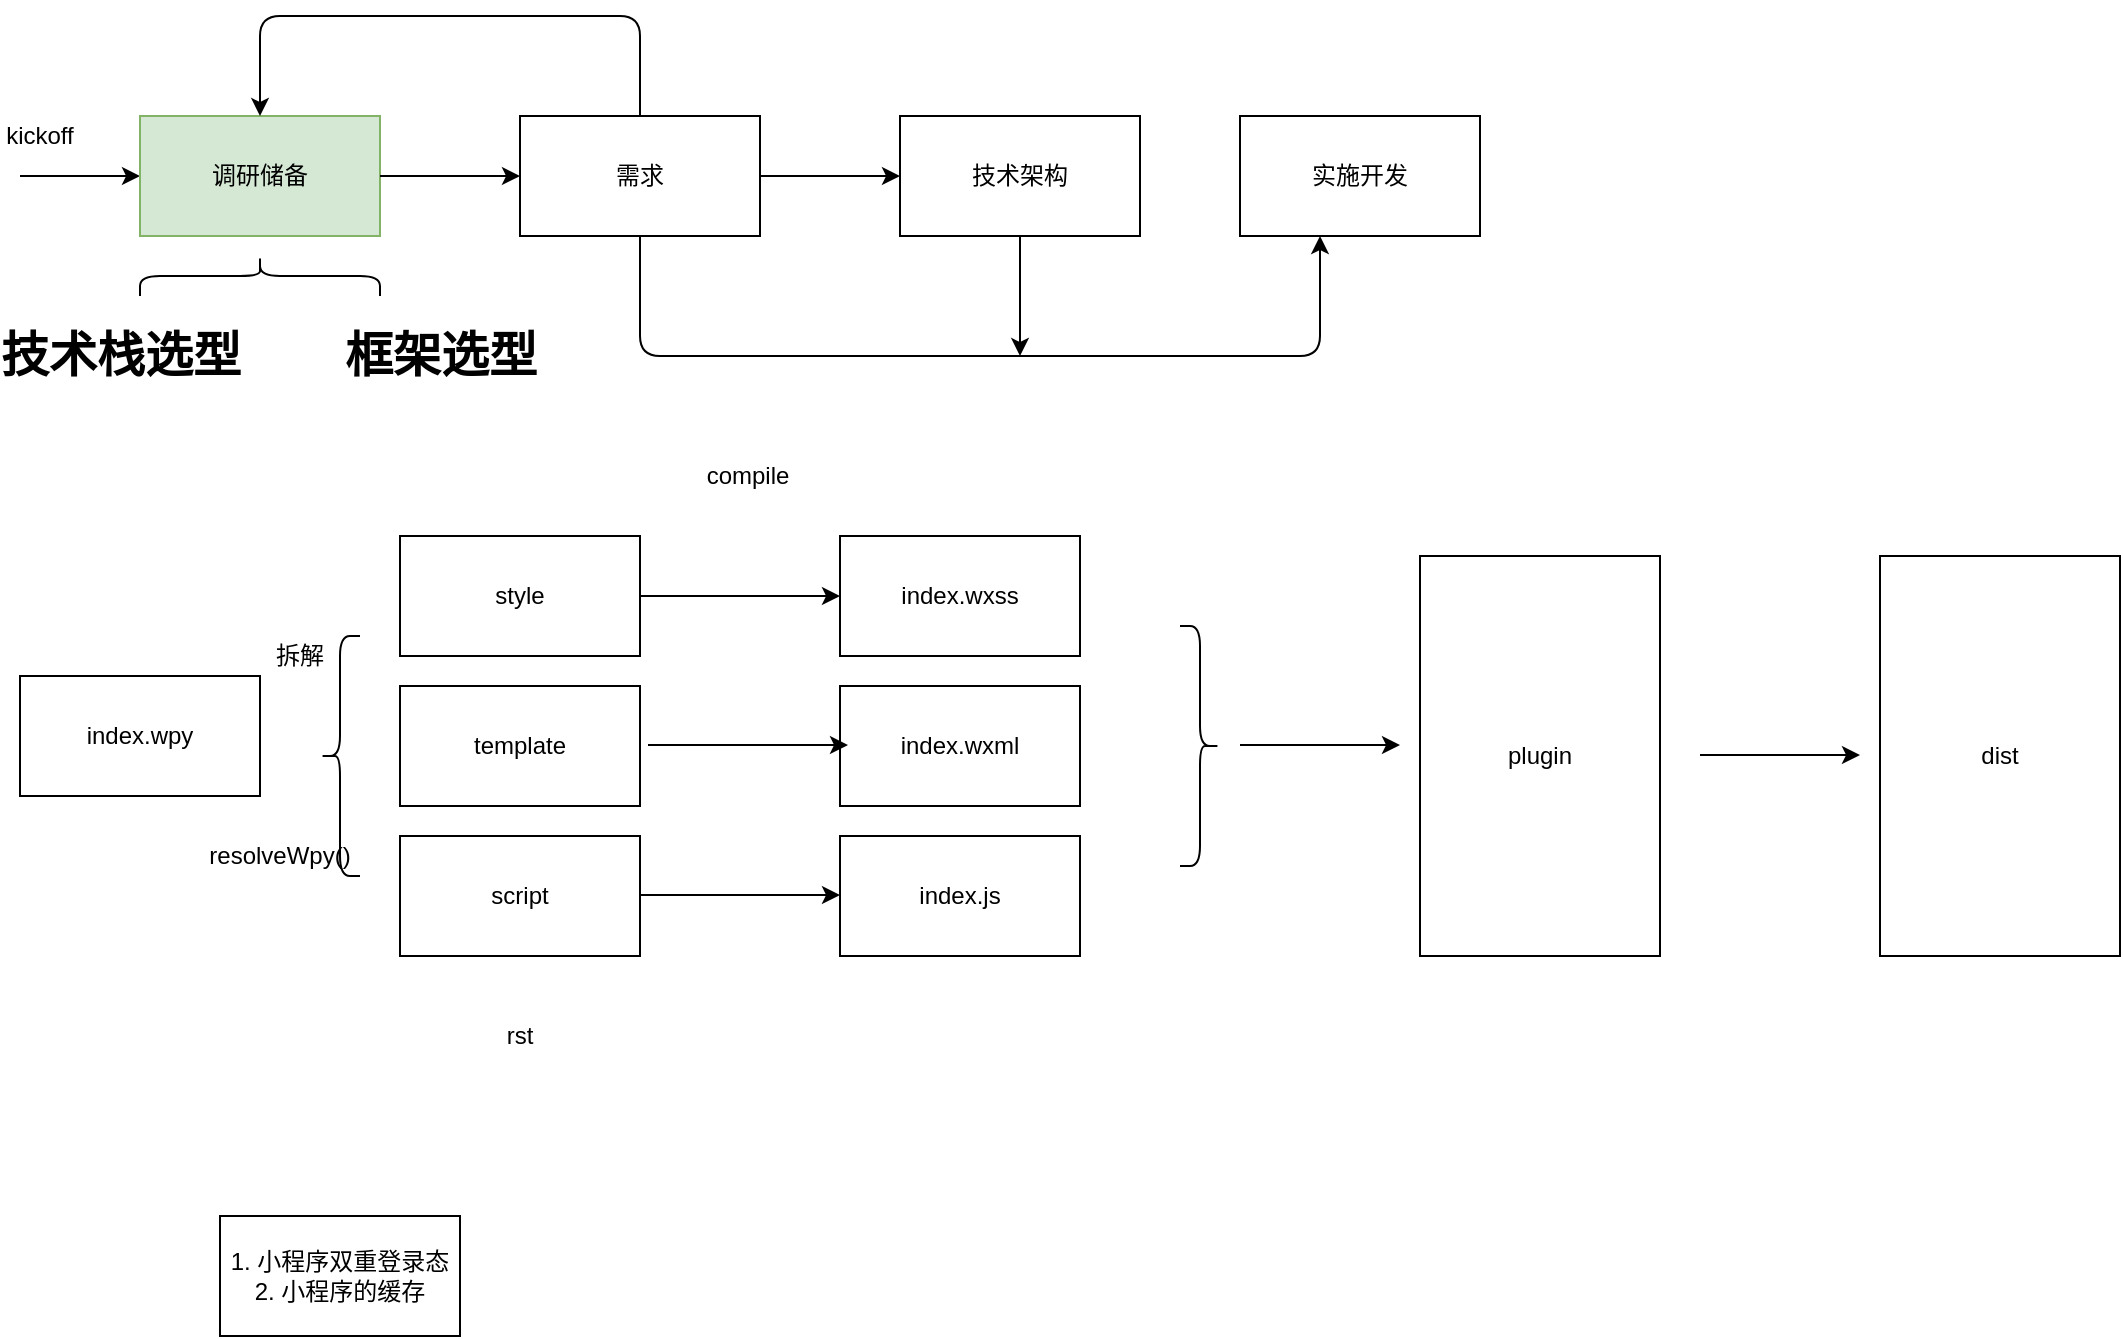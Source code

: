 <mxfile version="14.8.0" type="device"><diagram id="PYg-PY9-n6-dGBMqcZ73" name="Page-1"><mxGraphModel dx="2024" dy="1012" grid="1" gridSize="10" guides="1" tooltips="1" connect="1" arrows="1" fold="1" page="1" pageScale="1" pageWidth="827" pageHeight="1169" math="0" shadow="0"><root><mxCell id="0"/><mxCell id="1" parent="0"/><mxCell id="PQFwhrH2EXCXJ6lxBisu-1" value="" style="endArrow=classic;html=1;" edge="1" parent="1" target="PQFwhrH2EXCXJ6lxBisu-2"><mxGeometry width="50" height="50" relative="1" as="geometry"><mxPoint x="50" y="270" as="sourcePoint"/><mxPoint x="140" y="270" as="targetPoint"/></mxGeometry></mxCell><mxCell id="PQFwhrH2EXCXJ6lxBisu-2" value="调研储备" style="rounded=0;whiteSpace=wrap;html=1;fillColor=#d5e8d4;strokeColor=#82b366;" vertex="1" parent="1"><mxGeometry x="110" y="240" width="120" height="60" as="geometry"/></mxCell><mxCell id="PQFwhrH2EXCXJ6lxBisu-3" value="kickoff" style="text;html=1;strokeColor=none;fillColor=none;align=center;verticalAlign=middle;whiteSpace=wrap;rounded=0;" vertex="1" parent="1"><mxGeometry x="40" y="240" width="40" height="20" as="geometry"/></mxCell><mxCell id="PQFwhrH2EXCXJ6lxBisu-4" value="" style="shape=curlyBracket;whiteSpace=wrap;html=1;rounded=1;rotation=90;" vertex="1" parent="1"><mxGeometry x="160" y="260" width="20" height="120" as="geometry"/></mxCell><mxCell id="PQFwhrH2EXCXJ6lxBisu-5" value="技术栈选型" style="text;strokeColor=none;fillColor=none;html=1;fontSize=24;fontStyle=1;verticalAlign=middle;align=center;" vertex="1" parent="1"><mxGeometry x="50" y="340" width="100" height="40" as="geometry"/></mxCell><mxCell id="PQFwhrH2EXCXJ6lxBisu-6" value="框架选型" style="text;strokeColor=none;fillColor=none;html=1;fontSize=24;fontStyle=1;verticalAlign=middle;align=center;" vertex="1" parent="1"><mxGeometry x="210" y="340" width="100" height="40" as="geometry"/></mxCell><mxCell id="PQFwhrH2EXCXJ6lxBisu-7" value="" style="endArrow=classic;html=1;exitX=1;exitY=0.5;exitDx=0;exitDy=0;" edge="1" parent="1" source="PQFwhrH2EXCXJ6lxBisu-2"><mxGeometry width="50" height="50" relative="1" as="geometry"><mxPoint x="220" y="330" as="sourcePoint"/><mxPoint x="300" y="270" as="targetPoint"/></mxGeometry></mxCell><mxCell id="PQFwhrH2EXCXJ6lxBisu-8" value="需求" style="rounded=0;whiteSpace=wrap;html=1;" vertex="1" parent="1"><mxGeometry x="300" y="240" width="120" height="60" as="geometry"/></mxCell><mxCell id="PQFwhrH2EXCXJ6lxBisu-9" value="" style="endArrow=classic;html=1;exitX=0.5;exitY=0;exitDx=0;exitDy=0;" edge="1" parent="1" source="PQFwhrH2EXCXJ6lxBisu-8"><mxGeometry width="50" height="50" relative="1" as="geometry"><mxPoint x="220" y="330" as="sourcePoint"/><mxPoint x="170" y="240" as="targetPoint"/><Array as="points"><mxPoint x="360" y="190"/><mxPoint x="170" y="190"/></Array></mxGeometry></mxCell><mxCell id="PQFwhrH2EXCXJ6lxBisu-10" value="技术架构" style="rounded=0;whiteSpace=wrap;html=1;" vertex="1" parent="1"><mxGeometry x="490" y="240" width="120" height="60" as="geometry"/></mxCell><mxCell id="PQFwhrH2EXCXJ6lxBisu-11" value="" style="endArrow=classic;html=1;exitX=1;exitY=0.5;exitDx=0;exitDy=0;entryX=0;entryY=0.5;entryDx=0;entryDy=0;" edge="1" parent="1" source="PQFwhrH2EXCXJ6lxBisu-8" target="PQFwhrH2EXCXJ6lxBisu-10"><mxGeometry width="50" height="50" relative="1" as="geometry"><mxPoint x="390" y="330" as="sourcePoint"/><mxPoint x="440" y="280" as="targetPoint"/></mxGeometry></mxCell><mxCell id="PQFwhrH2EXCXJ6lxBisu-12" value="" style="endArrow=classic;html=1;exitX=0.5;exitY=1;exitDx=0;exitDy=0;" edge="1" parent="1" source="PQFwhrH2EXCXJ6lxBisu-10"><mxGeometry width="50" height="50" relative="1" as="geometry"><mxPoint x="390" y="330" as="sourcePoint"/><mxPoint x="550" y="360" as="targetPoint"/></mxGeometry></mxCell><mxCell id="PQFwhrH2EXCXJ6lxBisu-13" value="" style="endArrow=classic;html=1;exitX=0.5;exitY=1;exitDx=0;exitDy=0;" edge="1" parent="1" source="PQFwhrH2EXCXJ6lxBisu-8"><mxGeometry width="50" height="50" relative="1" as="geometry"><mxPoint x="560" y="310" as="sourcePoint"/><mxPoint x="700" y="300" as="targetPoint"/><Array as="points"><mxPoint x="360" y="360"/><mxPoint x="700" y="360"/></Array></mxGeometry></mxCell><mxCell id="PQFwhrH2EXCXJ6lxBisu-14" value="实施开发" style="rounded=0;whiteSpace=wrap;html=1;" vertex="1" parent="1"><mxGeometry x="660" y="240" width="120" height="60" as="geometry"/></mxCell><mxCell id="PQFwhrH2EXCXJ6lxBisu-17" value="index.wpy" style="rounded=0;whiteSpace=wrap;html=1;" vertex="1" parent="1"><mxGeometry x="50" y="520" width="120" height="60" as="geometry"/></mxCell><mxCell id="PQFwhrH2EXCXJ6lxBisu-18" value="" style="shape=curlyBracket;whiteSpace=wrap;html=1;rounded=1;" vertex="1" parent="1"><mxGeometry x="200" y="500" width="20" height="120" as="geometry"/></mxCell><mxCell id="PQFwhrH2EXCXJ6lxBisu-20" value="style" style="rounded=0;whiteSpace=wrap;html=1;" vertex="1" parent="1"><mxGeometry x="240" y="450" width="120" height="60" as="geometry"/></mxCell><mxCell id="PQFwhrH2EXCXJ6lxBisu-21" value="template" style="rounded=0;whiteSpace=wrap;html=1;" vertex="1" parent="1"><mxGeometry x="240" y="525" width="120" height="60" as="geometry"/></mxCell><mxCell id="PQFwhrH2EXCXJ6lxBisu-22" value="script" style="rounded=0;whiteSpace=wrap;html=1;" vertex="1" parent="1"><mxGeometry x="240" y="600" width="120" height="60" as="geometry"/></mxCell><mxCell id="PQFwhrH2EXCXJ6lxBisu-23" value="index.wxss" style="rounded=0;whiteSpace=wrap;html=1;" vertex="1" parent="1"><mxGeometry x="460" y="450" width="120" height="60" as="geometry"/></mxCell><mxCell id="PQFwhrH2EXCXJ6lxBisu-24" value="拆解" style="text;html=1;strokeColor=none;fillColor=none;align=center;verticalAlign=middle;whiteSpace=wrap;rounded=0;" vertex="1" parent="1"><mxGeometry x="170" y="500" width="40" height="20" as="geometry"/></mxCell><mxCell id="PQFwhrH2EXCXJ6lxBisu-25" value="" style="endArrow=classic;html=1;exitX=1;exitY=0.5;exitDx=0;exitDy=0;entryX=0;entryY=0.5;entryDx=0;entryDy=0;" edge="1" parent="1" source="PQFwhrH2EXCXJ6lxBisu-20" target="PQFwhrH2EXCXJ6lxBisu-23"><mxGeometry width="50" height="50" relative="1" as="geometry"><mxPoint x="390" y="550" as="sourcePoint"/><mxPoint x="440" y="500" as="targetPoint"/></mxGeometry></mxCell><mxCell id="PQFwhrH2EXCXJ6lxBisu-26" value="index.wxml" style="rounded=0;whiteSpace=wrap;html=1;" vertex="1" parent="1"><mxGeometry x="460" y="525" width="120" height="60" as="geometry"/></mxCell><mxCell id="PQFwhrH2EXCXJ6lxBisu-27" value="index.js" style="rounded=0;whiteSpace=wrap;html=1;" vertex="1" parent="1"><mxGeometry x="460" y="600" width="120" height="60" as="geometry"/></mxCell><mxCell id="PQFwhrH2EXCXJ6lxBisu-28" value="" style="endArrow=classic;html=1;exitX=1;exitY=0.5;exitDx=0;exitDy=0;entryX=0;entryY=0.5;entryDx=0;entryDy=0;" edge="1" parent="1"><mxGeometry width="50" height="50" relative="1" as="geometry"><mxPoint x="364" y="554.5" as="sourcePoint"/><mxPoint x="464" y="554.5" as="targetPoint"/></mxGeometry></mxCell><mxCell id="PQFwhrH2EXCXJ6lxBisu-29" value="" style="endArrow=classic;html=1;exitX=1;exitY=0.5;exitDx=0;exitDy=0;entryX=0;entryY=0.5;entryDx=0;entryDy=0;" edge="1" parent="1"><mxGeometry width="50" height="50" relative="1" as="geometry"><mxPoint x="360" y="629.5" as="sourcePoint"/><mxPoint x="460" y="629.5" as="targetPoint"/></mxGeometry></mxCell><mxCell id="PQFwhrH2EXCXJ6lxBisu-30" value="" style="shape=curlyBracket;whiteSpace=wrap;html=1;rounded=1;flipH=1;" vertex="1" parent="1"><mxGeometry x="630" y="495" width="20" height="120" as="geometry"/></mxCell><mxCell id="PQFwhrH2EXCXJ6lxBisu-31" value="" style="endArrow=classic;html=1;" edge="1" parent="1"><mxGeometry width="50" height="50" relative="1" as="geometry"><mxPoint x="660" y="554.5" as="sourcePoint"/><mxPoint x="740" y="554.5" as="targetPoint"/></mxGeometry></mxCell><mxCell id="PQFwhrH2EXCXJ6lxBisu-32" value="plugin" style="rounded=0;whiteSpace=wrap;html=1;" vertex="1" parent="1"><mxGeometry x="750" y="460" width="120" height="200" as="geometry"/></mxCell><mxCell id="PQFwhrH2EXCXJ6lxBisu-33" value="" style="endArrow=classic;html=1;" edge="1" parent="1"><mxGeometry width="50" height="50" relative="1" as="geometry"><mxPoint x="890" y="559.5" as="sourcePoint"/><mxPoint x="970" y="559.5" as="targetPoint"/></mxGeometry></mxCell><mxCell id="PQFwhrH2EXCXJ6lxBisu-34" value="dist" style="rounded=0;whiteSpace=wrap;html=1;" vertex="1" parent="1"><mxGeometry x="980" y="460" width="120" height="200" as="geometry"/></mxCell><mxCell id="PQFwhrH2EXCXJ6lxBisu-35" value="resolveWpy()" style="text;html=1;strokeColor=none;fillColor=none;align=center;verticalAlign=middle;whiteSpace=wrap;rounded=0;" vertex="1" parent="1"><mxGeometry x="160" y="600" width="40" height="20" as="geometry"/></mxCell><mxCell id="PQFwhrH2EXCXJ6lxBisu-37" value="rst" style="text;html=1;strokeColor=none;fillColor=none;align=center;verticalAlign=middle;whiteSpace=wrap;rounded=0;" vertex="1" parent="1"><mxGeometry x="280" y="690" width="40" height="20" as="geometry"/></mxCell><mxCell id="PQFwhrH2EXCXJ6lxBisu-38" value="compile" style="text;html=1;strokeColor=none;fillColor=none;align=center;verticalAlign=middle;whiteSpace=wrap;rounded=0;" vertex="1" parent="1"><mxGeometry x="394" y="410" width="40" height="20" as="geometry"/></mxCell><mxCell id="PQFwhrH2EXCXJ6lxBisu-39" value="1. 小程序双重登录态&lt;br&gt;2. 小程序的缓存" style="rounded=0;whiteSpace=wrap;html=1;" vertex="1" parent="1"><mxGeometry x="150" y="790" width="120" height="60" as="geometry"/></mxCell></root></mxGraphModel></diagram></mxfile>